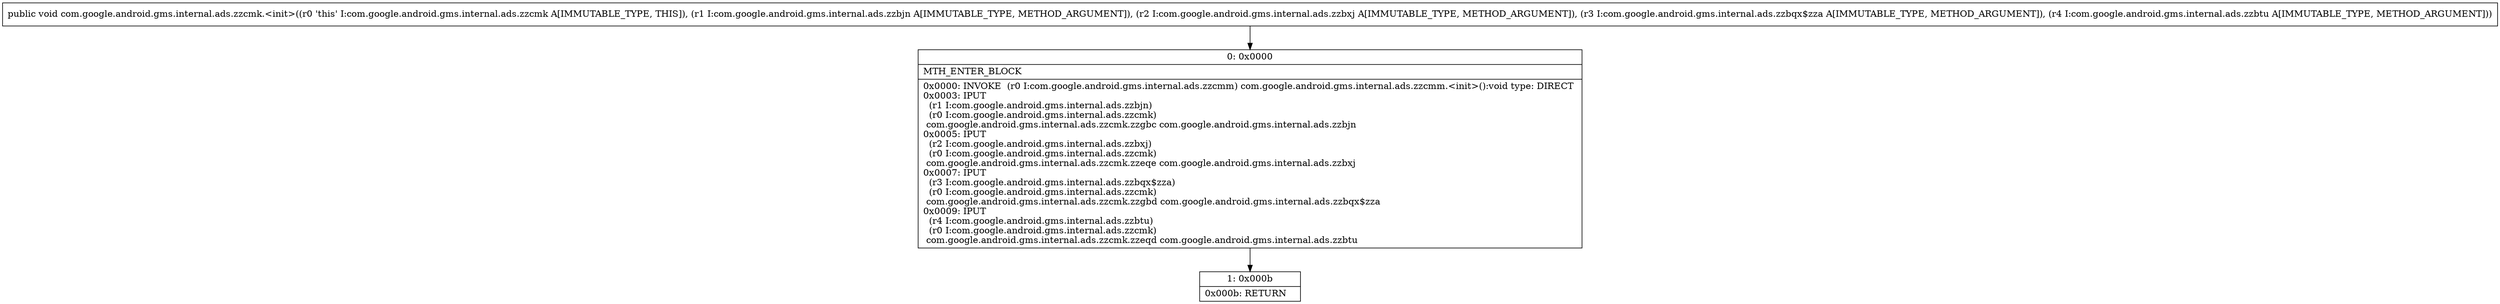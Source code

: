digraph "CFG forcom.google.android.gms.internal.ads.zzcmk.\<init\>(Lcom\/google\/android\/gms\/internal\/ads\/zzbjn;Lcom\/google\/android\/gms\/internal\/ads\/zzbxj;Lcom\/google\/android\/gms\/internal\/ads\/zzbqx$zza;Lcom\/google\/android\/gms\/internal\/ads\/zzbtu;)V" {
Node_0 [shape=record,label="{0\:\ 0x0000|MTH_ENTER_BLOCK\l|0x0000: INVOKE  (r0 I:com.google.android.gms.internal.ads.zzcmm) com.google.android.gms.internal.ads.zzcmm.\<init\>():void type: DIRECT \l0x0003: IPUT  \l  (r1 I:com.google.android.gms.internal.ads.zzbjn)\l  (r0 I:com.google.android.gms.internal.ads.zzcmk)\l com.google.android.gms.internal.ads.zzcmk.zzgbc com.google.android.gms.internal.ads.zzbjn \l0x0005: IPUT  \l  (r2 I:com.google.android.gms.internal.ads.zzbxj)\l  (r0 I:com.google.android.gms.internal.ads.zzcmk)\l com.google.android.gms.internal.ads.zzcmk.zzeqe com.google.android.gms.internal.ads.zzbxj \l0x0007: IPUT  \l  (r3 I:com.google.android.gms.internal.ads.zzbqx$zza)\l  (r0 I:com.google.android.gms.internal.ads.zzcmk)\l com.google.android.gms.internal.ads.zzcmk.zzgbd com.google.android.gms.internal.ads.zzbqx$zza \l0x0009: IPUT  \l  (r4 I:com.google.android.gms.internal.ads.zzbtu)\l  (r0 I:com.google.android.gms.internal.ads.zzcmk)\l com.google.android.gms.internal.ads.zzcmk.zzeqd com.google.android.gms.internal.ads.zzbtu \l}"];
Node_1 [shape=record,label="{1\:\ 0x000b|0x000b: RETURN   \l}"];
MethodNode[shape=record,label="{public void com.google.android.gms.internal.ads.zzcmk.\<init\>((r0 'this' I:com.google.android.gms.internal.ads.zzcmk A[IMMUTABLE_TYPE, THIS]), (r1 I:com.google.android.gms.internal.ads.zzbjn A[IMMUTABLE_TYPE, METHOD_ARGUMENT]), (r2 I:com.google.android.gms.internal.ads.zzbxj A[IMMUTABLE_TYPE, METHOD_ARGUMENT]), (r3 I:com.google.android.gms.internal.ads.zzbqx$zza A[IMMUTABLE_TYPE, METHOD_ARGUMENT]), (r4 I:com.google.android.gms.internal.ads.zzbtu A[IMMUTABLE_TYPE, METHOD_ARGUMENT])) }"];
MethodNode -> Node_0;
Node_0 -> Node_1;
}

